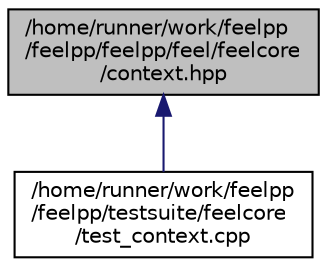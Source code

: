 digraph "/home/runner/work/feelpp/feelpp/feelpp/feel/feelcore/context.hpp"
{
 // LATEX_PDF_SIZE
  edge [fontname="Helvetica",fontsize="10",labelfontname="Helvetica",labelfontsize="10"];
  node [fontname="Helvetica",fontsize="10",shape=record];
  Node1 [label="/home/runner/work/feelpp\l/feelpp/feelpp/feel/feelcore\l/context.hpp",height=0.2,width=0.4,color="black", fillcolor="grey75", style="filled", fontcolor="black",tooltip=" "];
  Node1 -> Node2 [dir="back",color="midnightblue",fontsize="10",style="solid",fontname="Helvetica"];
  Node2 [label="/home/runner/work/feelpp\l/feelpp/testsuite/feelcore\l/test_context.cpp",height=0.2,width=0.4,color="black", fillcolor="white", style="filled",URL="$test__context_8cpp.html",tooltip=" "];
}
